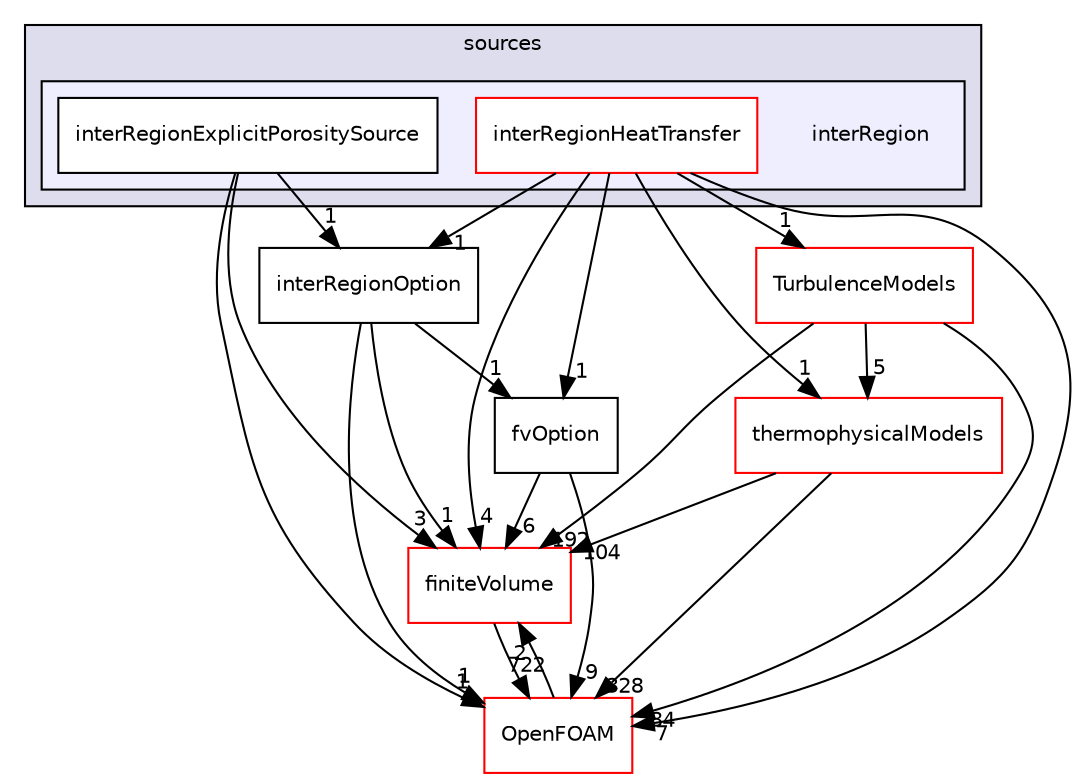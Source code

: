 digraph "src/fvOptions/sources/interRegion" {
  bgcolor=transparent;
  compound=true
  node [ fontsize="10", fontname="Helvetica"];
  edge [ labelfontsize="10", labelfontname="Helvetica"];
  subgraph clusterdir_ab5426228c8fb14cfc52c0ebfb464378 {
    graph [ bgcolor="#ddddee", pencolor="black", label="sources" fontname="Helvetica", fontsize="10", URL="dir_ab5426228c8fb14cfc52c0ebfb464378.html"]
  subgraph clusterdir_ed2831c0dbe49df810debb73cd18fb6c {
    graph [ bgcolor="#eeeeff", pencolor="black", label="" URL="dir_ed2831c0dbe49df810debb73cd18fb6c.html"];
    dir_ed2831c0dbe49df810debb73cd18fb6c [shape=plaintext label="interRegion"];
    dir_5832f6612d418b9896f1441da0fbce16 [shape=box label="interRegionExplicitPorositySource" color="black" fillcolor="white" style="filled" URL="dir_5832f6612d418b9896f1441da0fbce16.html"];
    dir_8c328afdfc5b8d48f5b4349289c6a376 [shape=box label="interRegionHeatTransfer" color="red" fillcolor="white" style="filled" URL="dir_8c328afdfc5b8d48f5b4349289c6a376.html"];
  }
  }
  dir_9bd15774b555cf7259a6fa18f99fe99b [shape=box label="finiteVolume" color="red" URL="dir_9bd15774b555cf7259a6fa18f99fe99b.html"];
  dir_e004c8aef6ad3730b0be09e2a7704e0f [shape=box label="interRegionOption" URL="dir_e004c8aef6ad3730b0be09e2a7704e0f.html"];
  dir_1eda626aeac0f0ad2848c36acaa5d501 [shape=box label="TurbulenceModels" color="red" URL="dir_1eda626aeac0f0ad2848c36acaa5d501.html"];
  dir_2778d089ec5c4f66810b11f753867003 [shape=box label="thermophysicalModels" color="red" URL="dir_2778d089ec5c4f66810b11f753867003.html"];
  dir_c5473ff19b20e6ec4dfe5c310b3778a8 [shape=box label="OpenFOAM" color="red" URL="dir_c5473ff19b20e6ec4dfe5c310b3778a8.html"];
  dir_66978cfd90af47a6fda973caaecb1d19 [shape=box label="fvOption" URL="dir_66978cfd90af47a6fda973caaecb1d19.html"];
  dir_9bd15774b555cf7259a6fa18f99fe99b->dir_c5473ff19b20e6ec4dfe5c310b3778a8 [headlabel="722", labeldistance=1.5 headhref="dir_000881_001873.html"];
  dir_8c328afdfc5b8d48f5b4349289c6a376->dir_9bd15774b555cf7259a6fa18f99fe99b [headlabel="4", labeldistance=1.5 headhref="dir_001329_000881.html"];
  dir_8c328afdfc5b8d48f5b4349289c6a376->dir_e004c8aef6ad3730b0be09e2a7704e0f [headlabel="1", labeldistance=1.5 headhref="dir_001329_001303.html"];
  dir_8c328afdfc5b8d48f5b4349289c6a376->dir_1eda626aeac0f0ad2848c36acaa5d501 [headlabel="1", labeldistance=1.5 headhref="dir_001329_000739.html"];
  dir_8c328afdfc5b8d48f5b4349289c6a376->dir_2778d089ec5c4f66810b11f753867003 [headlabel="1", labeldistance=1.5 headhref="dir_001329_001214.html"];
  dir_8c328afdfc5b8d48f5b4349289c6a376->dir_c5473ff19b20e6ec4dfe5c310b3778a8 [headlabel="7", labeldistance=1.5 headhref="dir_001329_001873.html"];
  dir_8c328afdfc5b8d48f5b4349289c6a376->dir_66978cfd90af47a6fda973caaecb1d19 [headlabel="1", labeldistance=1.5 headhref="dir_001329_001301.html"];
  dir_e004c8aef6ad3730b0be09e2a7704e0f->dir_9bd15774b555cf7259a6fa18f99fe99b [headlabel="1", labeldistance=1.5 headhref="dir_001303_000881.html"];
  dir_e004c8aef6ad3730b0be09e2a7704e0f->dir_c5473ff19b20e6ec4dfe5c310b3778a8 [headlabel="1", labeldistance=1.5 headhref="dir_001303_001873.html"];
  dir_e004c8aef6ad3730b0be09e2a7704e0f->dir_66978cfd90af47a6fda973caaecb1d19 [headlabel="1", labeldistance=1.5 headhref="dir_001303_001301.html"];
  dir_5832f6612d418b9896f1441da0fbce16->dir_9bd15774b555cf7259a6fa18f99fe99b [headlabel="3", labeldistance=1.5 headhref="dir_001328_000881.html"];
  dir_5832f6612d418b9896f1441da0fbce16->dir_e004c8aef6ad3730b0be09e2a7704e0f [headlabel="1", labeldistance=1.5 headhref="dir_001328_001303.html"];
  dir_5832f6612d418b9896f1441da0fbce16->dir_c5473ff19b20e6ec4dfe5c310b3778a8 [headlabel="1", labeldistance=1.5 headhref="dir_001328_001873.html"];
  dir_1eda626aeac0f0ad2848c36acaa5d501->dir_9bd15774b555cf7259a6fa18f99fe99b [headlabel="192", labeldistance=1.5 headhref="dir_000739_000881.html"];
  dir_1eda626aeac0f0ad2848c36acaa5d501->dir_2778d089ec5c4f66810b11f753867003 [headlabel="5", labeldistance=1.5 headhref="dir_000739_001214.html"];
  dir_1eda626aeac0f0ad2848c36acaa5d501->dir_c5473ff19b20e6ec4dfe5c310b3778a8 [headlabel="84", labeldistance=1.5 headhref="dir_000739_001873.html"];
  dir_2778d089ec5c4f66810b11f753867003->dir_9bd15774b555cf7259a6fa18f99fe99b [headlabel="104", labeldistance=1.5 headhref="dir_001214_000881.html"];
  dir_2778d089ec5c4f66810b11f753867003->dir_c5473ff19b20e6ec4dfe5c310b3778a8 [headlabel="328", labeldistance=1.5 headhref="dir_001214_001873.html"];
  dir_c5473ff19b20e6ec4dfe5c310b3778a8->dir_9bd15774b555cf7259a6fa18f99fe99b [headlabel="2", labeldistance=1.5 headhref="dir_001873_000881.html"];
  dir_66978cfd90af47a6fda973caaecb1d19->dir_9bd15774b555cf7259a6fa18f99fe99b [headlabel="6", labeldistance=1.5 headhref="dir_001301_000881.html"];
  dir_66978cfd90af47a6fda973caaecb1d19->dir_c5473ff19b20e6ec4dfe5c310b3778a8 [headlabel="9", labeldistance=1.5 headhref="dir_001301_001873.html"];
}
